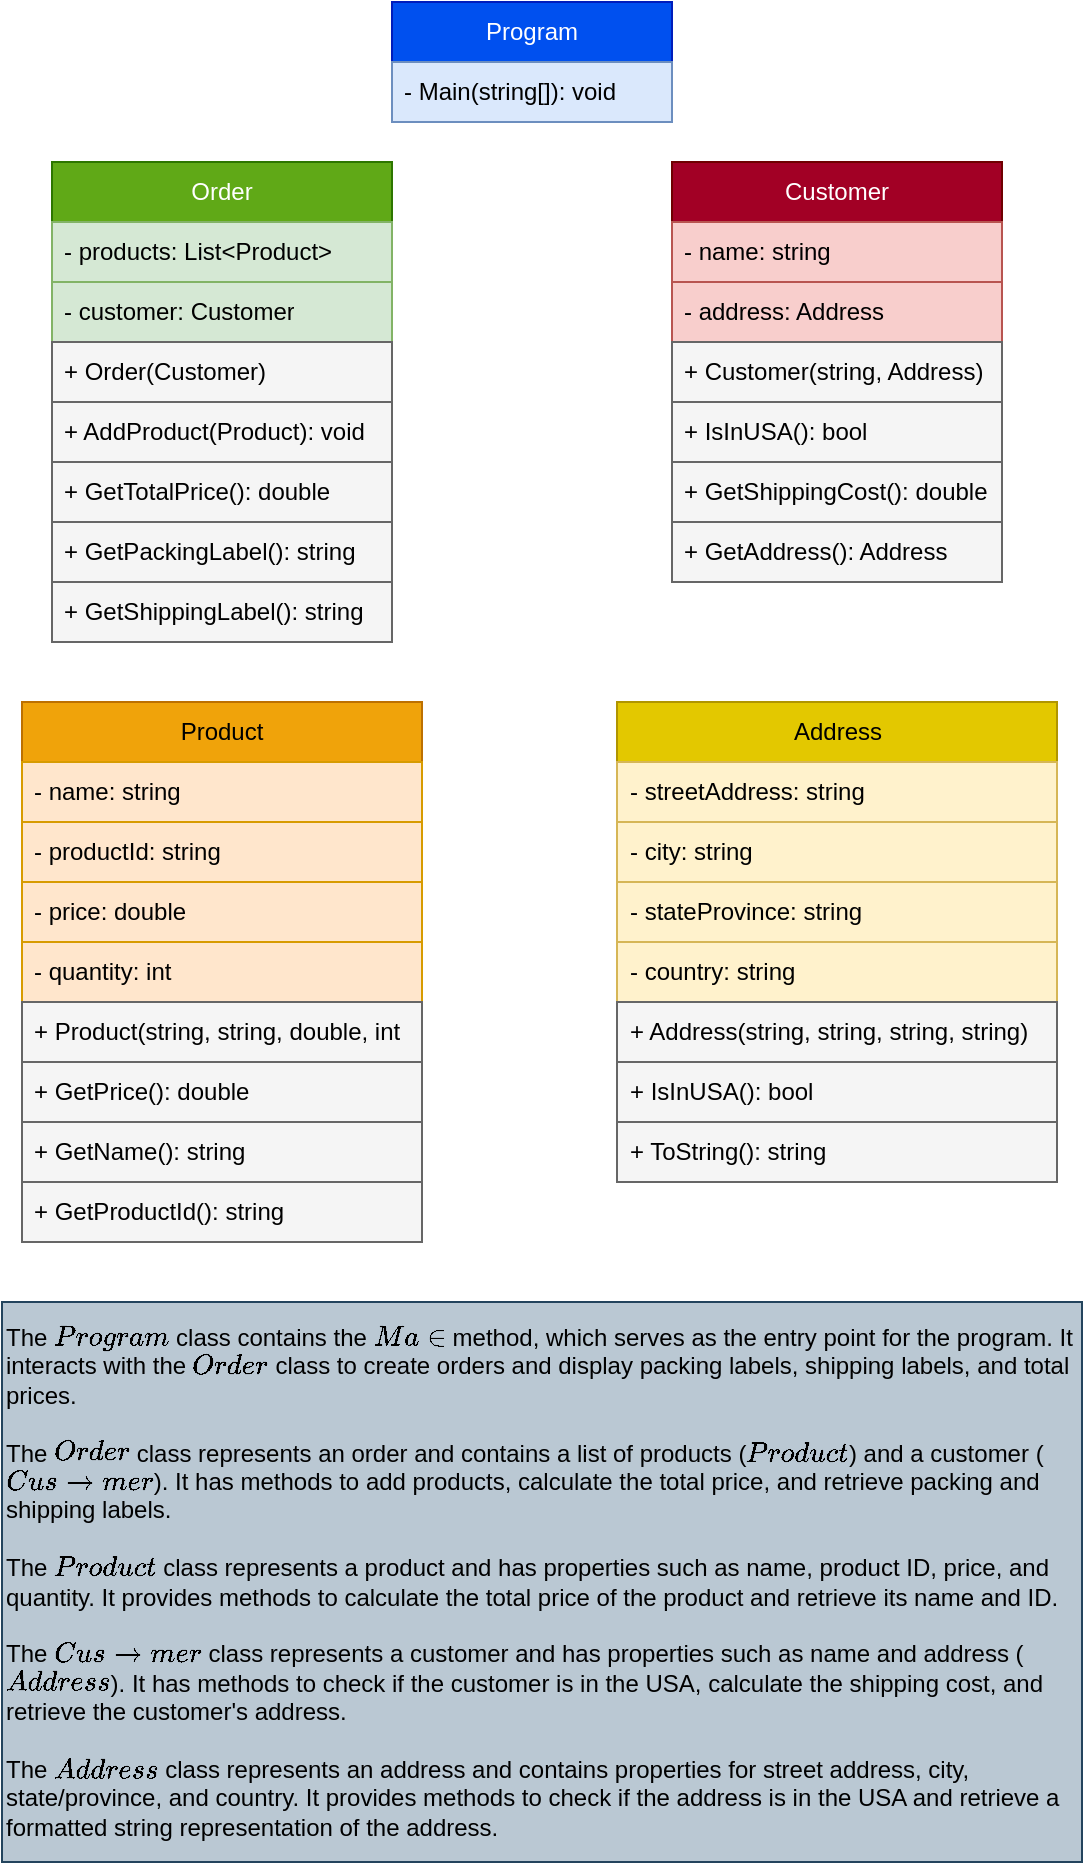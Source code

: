 <mxfile>
    <diagram id="G2eUPKUiw_fPt9TXzo4Q" name="Page-1">
        <mxGraphModel dx="965" dy="706" grid="1" gridSize="10" guides="1" tooltips="1" connect="1" arrows="1" fold="1" page="1" pageScale="1" pageWidth="850" pageHeight="1100" math="0" shadow="0">
            <root>
                <mxCell id="0"/>
                <mxCell id="1" parent="0"/>
                <mxCell id="2" value="Program" style="swimlane;fontStyle=0;childLayout=stackLayout;horizontal=1;startSize=30;horizontalStack=0;resizeParent=1;resizeParentMax=0;resizeLast=0;collapsible=1;marginBottom=0;whiteSpace=wrap;html=1;fillColor=#0050ef;fontColor=#ffffff;strokeColor=#001DBC;" parent="1" vertex="1">
                    <mxGeometry x="355" y="40" width="140" height="60" as="geometry"/>
                </mxCell>
                <mxCell id="3" value="- Main(string[]): void&amp;nbsp;" style="text;strokeColor=#6c8ebf;fillColor=#dae8fc;align=left;verticalAlign=middle;spacingLeft=4;spacingRight=4;overflow=hidden;points=[[0,0.5],[1,0.5]];portConstraint=eastwest;rotatable=0;whiteSpace=wrap;html=1;fontColor=#000000;" parent="2" vertex="1">
                    <mxGeometry y="30" width="140" height="30" as="geometry"/>
                </mxCell>
                <mxCell id="6" value="Order" style="swimlane;fontStyle=0;childLayout=stackLayout;horizontal=1;startSize=30;horizontalStack=0;resizeParent=1;resizeParentMax=0;resizeLast=0;collapsible=1;marginBottom=0;whiteSpace=wrap;html=1;fillColor=#60a917;fontColor=#ffffff;strokeColor=#2D7600;" parent="1" vertex="1">
                    <mxGeometry x="185" y="120" width="170" height="240" as="geometry"/>
                </mxCell>
                <mxCell id="7" value="- products: List&amp;lt;Product&amp;gt;" style="text;strokeColor=#82b366;fillColor=#d5e8d4;align=left;verticalAlign=middle;spacingLeft=4;spacingRight=4;overflow=hidden;points=[[0,0.5],[1,0.5]];portConstraint=eastwest;rotatable=0;whiteSpace=wrap;html=1;fontColor=#000000;" parent="6" vertex="1">
                    <mxGeometry y="30" width="170" height="30" as="geometry"/>
                </mxCell>
                <mxCell id="8" value="- customer: Customer" style="text;strokeColor=#82b366;fillColor=#d5e8d4;align=left;verticalAlign=middle;spacingLeft=4;spacingRight=4;overflow=hidden;points=[[0,0.5],[1,0.5]];portConstraint=eastwest;rotatable=0;whiteSpace=wrap;html=1;fontColor=#000000;" parent="6" vertex="1">
                    <mxGeometry y="60" width="170" height="30" as="geometry"/>
                </mxCell>
                <mxCell id="9" value="+ Order(Customer)" style="text;align=left;verticalAlign=middle;spacingLeft=4;spacingRight=4;overflow=hidden;points=[[0,0.5],[1,0.5]];portConstraint=eastwest;rotatable=0;whiteSpace=wrap;html=1;fillColor=#f5f5f5;fontColor=#000000;strokeColor=#666666;" parent="6" vertex="1">
                    <mxGeometry y="90" width="170" height="30" as="geometry"/>
                </mxCell>
                <mxCell id="25" value="+ AddProduct(Product): void&amp;nbsp;" style="text;align=left;verticalAlign=middle;spacingLeft=4;spacingRight=4;overflow=hidden;points=[[0,0.5],[1,0.5]];portConstraint=eastwest;rotatable=0;whiteSpace=wrap;html=1;fillColor=#f5f5f5;fontColor=#000000;strokeColor=#666666;" parent="6" vertex="1">
                    <mxGeometry y="120" width="170" height="30" as="geometry"/>
                </mxCell>
                <mxCell id="24" value="+ GetTotalPrice(): double" style="text;align=left;verticalAlign=middle;spacingLeft=4;spacingRight=4;overflow=hidden;points=[[0,0.5],[1,0.5]];portConstraint=eastwest;rotatable=0;whiteSpace=wrap;html=1;fillColor=#f5f5f5;fontColor=#000000;strokeColor=#666666;" parent="6" vertex="1">
                    <mxGeometry y="150" width="170" height="30" as="geometry"/>
                </mxCell>
                <mxCell id="23" value="+ GetPackingLabel(): string" style="text;align=left;verticalAlign=middle;spacingLeft=4;spacingRight=4;overflow=hidden;points=[[0,0.5],[1,0.5]];portConstraint=eastwest;rotatable=0;whiteSpace=wrap;html=1;fillColor=#f5f5f5;fontColor=#000000;strokeColor=#666666;" parent="6" vertex="1">
                    <mxGeometry y="180" width="170" height="30" as="geometry"/>
                </mxCell>
                <mxCell id="22" value="+ GetShippingLabel(): string" style="text;align=left;verticalAlign=middle;spacingLeft=4;spacingRight=4;overflow=hidden;points=[[0,0.5],[1,0.5]];portConstraint=eastwest;rotatable=0;whiteSpace=wrap;html=1;fillColor=#f5f5f5;fontColor=#000000;strokeColor=#666666;" parent="6" vertex="1">
                    <mxGeometry y="210" width="170" height="30" as="geometry"/>
                </mxCell>
                <mxCell id="10" value="Product" style="swimlane;fontStyle=0;childLayout=stackLayout;horizontal=1;startSize=30;horizontalStack=0;resizeParent=1;resizeParentMax=0;resizeLast=0;collapsible=1;marginBottom=0;whiteSpace=wrap;html=1;fillColor=#f0a30a;fontColor=#000000;strokeColor=#BD7000;" parent="1" vertex="1">
                    <mxGeometry x="170" y="390" width="200" height="270" as="geometry"/>
                </mxCell>
                <mxCell id="11" value="- name: string" style="text;strokeColor=#d79b00;fillColor=#ffe6cc;align=left;verticalAlign=middle;spacingLeft=4;spacingRight=4;overflow=hidden;points=[[0,0.5],[1,0.5]];portConstraint=eastwest;rotatable=0;whiteSpace=wrap;html=1;fontColor=#000000;" parent="10" vertex="1">
                    <mxGeometry y="30" width="200" height="30" as="geometry"/>
                </mxCell>
                <mxCell id="12" value="- productId: string" style="text;strokeColor=#d79b00;fillColor=#ffe6cc;align=left;verticalAlign=middle;spacingLeft=4;spacingRight=4;overflow=hidden;points=[[0,0.5],[1,0.5]];portConstraint=eastwest;rotatable=0;whiteSpace=wrap;html=1;fontColor=#000000;" parent="10" vertex="1">
                    <mxGeometry y="60" width="200" height="30" as="geometry"/>
                </mxCell>
                <mxCell id="13" value="- price: double" style="text;strokeColor=#d79b00;fillColor=#ffe6cc;align=left;verticalAlign=middle;spacingLeft=4;spacingRight=4;overflow=hidden;points=[[0,0.5],[1,0.5]];portConstraint=eastwest;rotatable=0;whiteSpace=wrap;html=1;fontColor=#000000;" parent="10" vertex="1">
                    <mxGeometry y="90" width="200" height="30" as="geometry"/>
                </mxCell>
                <mxCell id="30" value="- quantity: int" style="text;strokeColor=#d79b00;fillColor=#ffe6cc;align=left;verticalAlign=middle;spacingLeft=4;spacingRight=4;overflow=hidden;points=[[0,0.5],[1,0.5]];portConstraint=eastwest;rotatable=0;whiteSpace=wrap;html=1;fontColor=#000000;" parent="10" vertex="1">
                    <mxGeometry y="120" width="200" height="30" as="geometry"/>
                </mxCell>
                <mxCell id="29" value="+ Product(string, string, double, int" style="text;strokeColor=#666666;fillColor=#f5f5f5;align=left;verticalAlign=middle;spacingLeft=4;spacingRight=4;overflow=hidden;points=[[0,0.5],[1,0.5]];portConstraint=eastwest;rotatable=0;whiteSpace=wrap;html=1;fontColor=#000000;" parent="10" vertex="1">
                    <mxGeometry y="150" width="200" height="30" as="geometry"/>
                </mxCell>
                <mxCell id="28" value="+ GetPrice(): double" style="text;strokeColor=#666666;fillColor=#f5f5f5;align=left;verticalAlign=middle;spacingLeft=4;spacingRight=4;overflow=hidden;points=[[0,0.5],[1,0.5]];portConstraint=eastwest;rotatable=0;whiteSpace=wrap;html=1;fontColor=#000000;" parent="10" vertex="1">
                    <mxGeometry y="180" width="200" height="30" as="geometry"/>
                </mxCell>
                <mxCell id="27" value="+ GetName(): string" style="text;strokeColor=#666666;fillColor=#f5f5f5;align=left;verticalAlign=middle;spacingLeft=4;spacingRight=4;overflow=hidden;points=[[0,0.5],[1,0.5]];portConstraint=eastwest;rotatable=0;whiteSpace=wrap;html=1;fontColor=#000000;" parent="10" vertex="1">
                    <mxGeometry y="210" width="200" height="30" as="geometry"/>
                </mxCell>
                <mxCell id="26" value="+ GetProductId(): string" style="text;strokeColor=#666666;fillColor=#f5f5f5;align=left;verticalAlign=middle;spacingLeft=4;spacingRight=4;overflow=hidden;points=[[0,0.5],[1,0.5]];portConstraint=eastwest;rotatable=0;whiteSpace=wrap;html=1;fontColor=#000000;" parent="10" vertex="1">
                    <mxGeometry y="240" width="200" height="30" as="geometry"/>
                </mxCell>
                <mxCell id="14" value="Address" style="swimlane;fontStyle=0;childLayout=stackLayout;horizontal=1;startSize=30;horizontalStack=0;resizeParent=1;resizeParentMax=0;resizeLast=0;collapsible=1;marginBottom=0;whiteSpace=wrap;html=1;fillColor=#e3c800;fontColor=#000000;strokeColor=#B09500;" parent="1" vertex="1">
                    <mxGeometry x="467.5" y="390" width="220" height="240" as="geometry"/>
                </mxCell>
                <mxCell id="15" value="- streetAddress: string" style="text;strokeColor=#d6b656;fillColor=#fff2cc;align=left;verticalAlign=middle;spacingLeft=4;spacingRight=4;overflow=hidden;points=[[0,0.5],[1,0.5]];portConstraint=eastwest;rotatable=0;whiteSpace=wrap;html=1;fontColor=#000000;" parent="14" vertex="1">
                    <mxGeometry y="30" width="220" height="30" as="geometry"/>
                </mxCell>
                <mxCell id="16" value="- city: string" style="text;strokeColor=#d6b656;fillColor=#fff2cc;align=left;verticalAlign=middle;spacingLeft=4;spacingRight=4;overflow=hidden;points=[[0,0.5],[1,0.5]];portConstraint=eastwest;rotatable=0;whiteSpace=wrap;html=1;fontColor=#000000;" parent="14" vertex="1">
                    <mxGeometry y="60" width="220" height="30" as="geometry"/>
                </mxCell>
                <mxCell id="17" value="- stateProvince: string" style="text;strokeColor=#d6b656;fillColor=#fff2cc;align=left;verticalAlign=middle;spacingLeft=4;spacingRight=4;overflow=hidden;points=[[0,0.5],[1,0.5]];portConstraint=eastwest;rotatable=0;whiteSpace=wrap;html=1;fontColor=#000000;" parent="14" vertex="1">
                    <mxGeometry y="90" width="220" height="30" as="geometry"/>
                </mxCell>
                <mxCell id="37" value="- country: string" style="text;strokeColor=#d6b656;fillColor=#fff2cc;align=left;verticalAlign=middle;spacingLeft=4;spacingRight=4;overflow=hidden;points=[[0,0.5],[1,0.5]];portConstraint=eastwest;rotatable=0;whiteSpace=wrap;html=1;fontColor=#000000;" parent="14" vertex="1">
                    <mxGeometry y="120" width="220" height="30" as="geometry"/>
                </mxCell>
                <mxCell id="36" value="+ Address(string, string, string, string)" style="text;strokeColor=#666666;fillColor=#f5f5f5;align=left;verticalAlign=middle;spacingLeft=4;spacingRight=4;overflow=hidden;points=[[0,0.5],[1,0.5]];portConstraint=eastwest;rotatable=0;whiteSpace=wrap;html=1;fontColor=#000000;" parent="14" vertex="1">
                    <mxGeometry y="150" width="220" height="30" as="geometry"/>
                </mxCell>
                <mxCell id="35" value="+ IsInUSA(): bool" style="text;strokeColor=#666666;fillColor=#f5f5f5;align=left;verticalAlign=middle;spacingLeft=4;spacingRight=4;overflow=hidden;points=[[0,0.5],[1,0.5]];portConstraint=eastwest;rotatable=0;whiteSpace=wrap;html=1;fontColor=#000000;" parent="14" vertex="1">
                    <mxGeometry y="180" width="220" height="30" as="geometry"/>
                </mxCell>
                <mxCell id="34" value="+ ToString(): string" style="text;strokeColor=#666666;fillColor=#f5f5f5;align=left;verticalAlign=middle;spacingLeft=4;spacingRight=4;overflow=hidden;points=[[0,0.5],[1,0.5]];portConstraint=eastwest;rotatable=0;whiteSpace=wrap;html=1;fontColor=#000000;" parent="14" vertex="1">
                    <mxGeometry y="210" width="220" height="30" as="geometry"/>
                </mxCell>
                <mxCell id="18" value="Customer" style="swimlane;fontStyle=0;childLayout=stackLayout;horizontal=1;startSize=30;horizontalStack=0;resizeParent=1;resizeParentMax=0;resizeLast=0;collapsible=1;marginBottom=0;whiteSpace=wrap;html=1;fillColor=#a20025;fontColor=#ffffff;strokeColor=#6F0000;" parent="1" vertex="1">
                    <mxGeometry x="495" y="120" width="165" height="210" as="geometry"/>
                </mxCell>
                <mxCell id="19" value="- name: string" style="text;strokeColor=#b85450;fillColor=#f8cecc;align=left;verticalAlign=middle;spacingLeft=4;spacingRight=4;overflow=hidden;points=[[0,0.5],[1,0.5]];portConstraint=eastwest;rotatable=0;whiteSpace=wrap;html=1;fontColor=#000000;" parent="18" vertex="1">
                    <mxGeometry y="30" width="165" height="30" as="geometry"/>
                </mxCell>
                <mxCell id="20" value="- address: Address" style="text;strokeColor=#b85450;fillColor=#f8cecc;align=left;verticalAlign=middle;spacingLeft=4;spacingRight=4;overflow=hidden;points=[[0,0.5],[1,0.5]];portConstraint=eastwest;rotatable=0;whiteSpace=wrap;html=1;fontColor=#000000;" parent="18" vertex="1">
                    <mxGeometry y="60" width="165" height="30" as="geometry"/>
                </mxCell>
                <mxCell id="21" value="+ Customer(string, Address)" style="text;strokeColor=#666666;fillColor=#f5f5f5;align=left;verticalAlign=middle;spacingLeft=4;spacingRight=4;overflow=hidden;points=[[0,0.5],[1,0.5]];portConstraint=eastwest;rotatable=0;whiteSpace=wrap;html=1;fontColor=#000000;" parent="18" vertex="1">
                    <mxGeometry y="90" width="165" height="30" as="geometry"/>
                </mxCell>
                <mxCell id="33" value="+ IsInUSA(): bool" style="text;strokeColor=#666666;fillColor=#f5f5f5;align=left;verticalAlign=middle;spacingLeft=4;spacingRight=4;overflow=hidden;points=[[0,0.5],[1,0.5]];portConstraint=eastwest;rotatable=0;whiteSpace=wrap;html=1;fontColor=#000000;" parent="18" vertex="1">
                    <mxGeometry y="120" width="165" height="30" as="geometry"/>
                </mxCell>
                <mxCell id="32" value="+ GetShippingCost(): double" style="text;strokeColor=#666666;fillColor=#f5f5f5;align=left;verticalAlign=middle;spacingLeft=4;spacingRight=4;overflow=hidden;points=[[0,0.5],[1,0.5]];portConstraint=eastwest;rotatable=0;whiteSpace=wrap;html=1;fontColor=#000000;" parent="18" vertex="1">
                    <mxGeometry y="150" width="165" height="30" as="geometry"/>
                </mxCell>
                <mxCell id="31" value="+ GetAddress(): Address" style="text;strokeColor=#666666;fillColor=#f5f5f5;align=left;verticalAlign=middle;spacingLeft=4;spacingRight=4;overflow=hidden;points=[[0,0.5],[1,0.5]];portConstraint=eastwest;rotatable=0;whiteSpace=wrap;html=1;fontColor=#000000;" parent="18" vertex="1">
                    <mxGeometry y="180" width="165" height="30" as="geometry"/>
                </mxCell>
                <mxCell id="38" value="&lt;div&gt;The `Program` class contains the `Main` method, which serves as the entry point for the program. It interacts with the `Order` class to create orders and display packing labels, shipping labels, and total prices.&lt;/div&gt;&lt;div&gt;&lt;br&gt;&lt;/div&gt;&lt;div&gt;The `Order` class represents an order and contains a list of products (`Product`) and a customer (`Customer`). It has methods to add products, calculate the total price, and retrieve packing and shipping labels.&lt;/div&gt;&lt;div&gt;&lt;br&gt;&lt;/div&gt;&lt;div&gt;The `Product` class represents a product and has properties such as name, product ID, price, and quantity. It provides methods to calculate the total price of the product and retrieve its name and ID.&lt;/div&gt;&lt;div&gt;&lt;br&gt;&lt;/div&gt;&lt;div&gt;The `Customer` class represents a customer and has properties such as name and address (`Address`). It has methods to check if the customer is in the USA, calculate the shipping cost, and retrieve the customer's address.&lt;/div&gt;&lt;div&gt;&lt;br&gt;&lt;/div&gt;&lt;div&gt;The `Address` class represents an address and contains properties for street address, city, state/province, and country. It provides methods to check if the address is in the USA and retrieve a formatted string representation of the address.&lt;/div&gt;" style="text;html=1;strokeColor=#23445d;fillColor=#bac8d3;align=left;verticalAlign=middle;whiteSpace=wrap;rounded=0;fontColor=#000000;" vertex="1" parent="1">
                    <mxGeometry x="160" y="690" width="540" height="280" as="geometry"/>
                </mxCell>
            </root>
        </mxGraphModel>
    </diagram>
</mxfile>